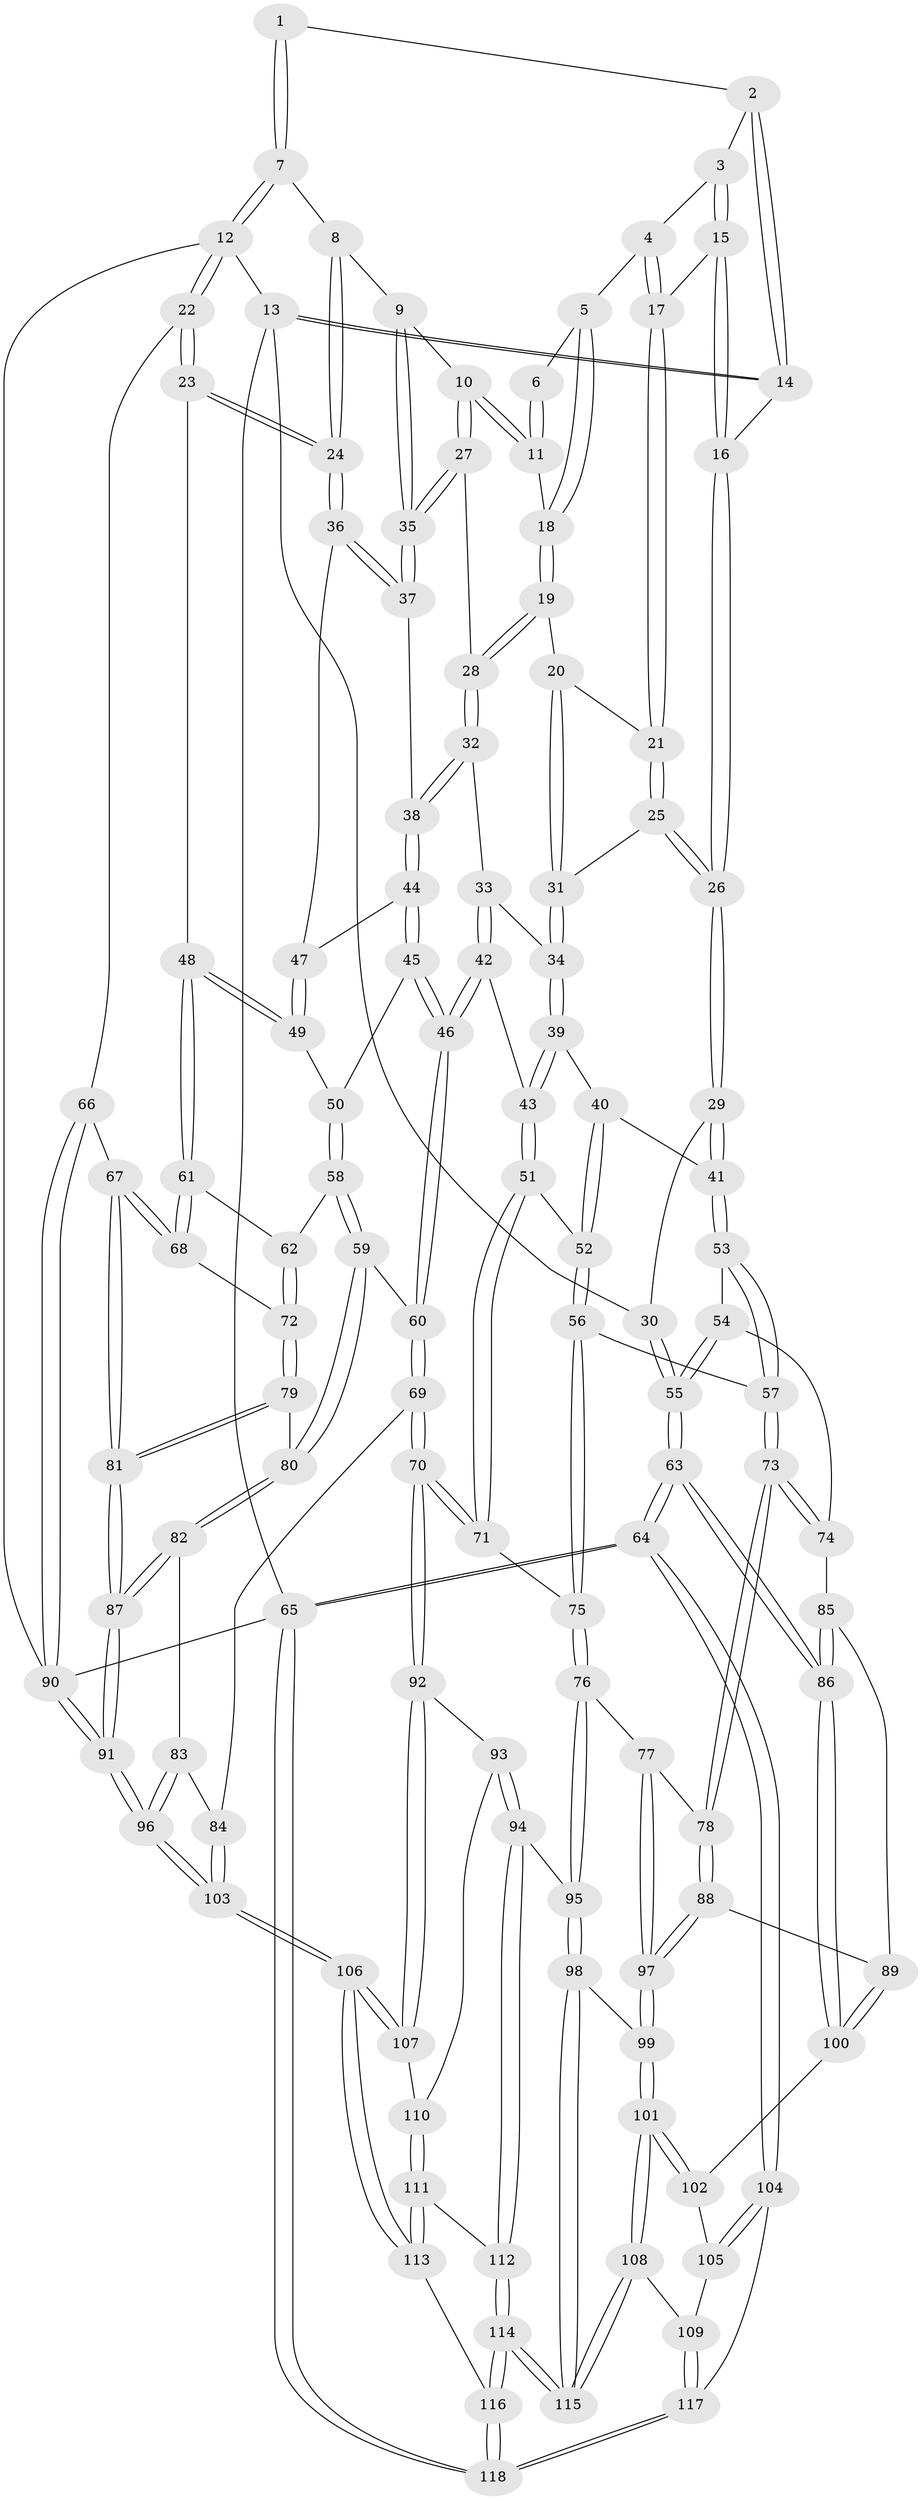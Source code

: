 // Generated by graph-tools (version 1.1) at 2025/03/03/09/25 03:03:14]
// undirected, 118 vertices, 292 edges
graph export_dot {
graph [start="1"]
  node [color=gray90,style=filled];
  1 [pos="+0.7406344637767464+0"];
  2 [pos="+0.3399573906506944+0"];
  3 [pos="+0.3725260738244227+0"];
  4 [pos="+0.38462061239460066+0"];
  5 [pos="+0.48101877351512745+0.0666190819856637"];
  6 [pos="+0.6758552798198386+0"];
  7 [pos="+1+0"];
  8 [pos="+0.8295793541618575+0.097475653301052"];
  9 [pos="+0.6956757965796412+0.14941021405707486"];
  10 [pos="+0.6478872894799838+0.10388586063866095"];
  11 [pos="+0.6465235494266404+0.09980428529078428"];
  12 [pos="+1+0"];
  13 [pos="+0+0"];
  14 [pos="+0+0"];
  15 [pos="+0.27396763579044836+0.13535563523103183"];
  16 [pos="+0.23271003829709394+0.15085009050173895"];
  17 [pos="+0.3580815661796969+0.14608217474203355"];
  18 [pos="+0.4852412963221865+0.07426304292521206"];
  19 [pos="+0.47382138989374145+0.15354616305424218"];
  20 [pos="+0.3984290251702727+0.17631535152540298"];
  21 [pos="+0.36348401689170856+0.15559399229286736"];
  22 [pos="+1+0.37095677385397974"];
  23 [pos="+0.9734182790554469+0.3588223896698749"];
  24 [pos="+0.8921662018332944+0.3139063282986486"];
  25 [pos="+0.26404124950315994+0.27199983920013454"];
  26 [pos="+0.22003652497337198+0.2780083555477294"];
  27 [pos="+0.5420413031711457+0.21114617481331777"];
  28 [pos="+0.5274742289363179+0.22064178958554578"];
  29 [pos="+0.16426806374912695+0.32878166492718064"];
  30 [pos="+0+0.06695990252989144"];
  31 [pos="+0.39361087177813453+0.29249247410387125"];
  32 [pos="+0.5156289187091438+0.3233568591200967"];
  33 [pos="+0.4856769091380879+0.3344217836804917"];
  34 [pos="+0.4300622255757019+0.32270606157667"];
  35 [pos="+0.7133061472664392+0.23928412727932463"];
  36 [pos="+0.8870478352349692+0.3130759950459323"];
  37 [pos="+0.7187849124633928+0.2542389032235285"];
  38 [pos="+0.6042251470752308+0.358737322043941"];
  39 [pos="+0.3331342140510728+0.4185187395753241"];
  40 [pos="+0.24921496388562717+0.430273544574722"];
  41 [pos="+0.17843291743050355+0.4005945443888661"];
  42 [pos="+0.4481448921544298+0.5017253121743168"];
  43 [pos="+0.4354179637634115+0.5037312862576371"];
  44 [pos="+0.6087562579364877+0.3688385177200566"];
  45 [pos="+0.5930755877558057+0.4614598708167871"];
  46 [pos="+0.5173578720006975+0.5512226193689918"];
  47 [pos="+0.6866071346995564+0.414761727640038"];
  48 [pos="+0.7990282433663948+0.491603428419375"];
  49 [pos="+0.7118669612480493+0.45497033708779155"];
  50 [pos="+0.6634328631692354+0.5218776722143745"];
  51 [pos="+0.37070999898646884+0.5488522211155756"];
  52 [pos="+0.30398121631685615+0.5191990995084078"];
  53 [pos="+0.1426076282729084+0.46528145862090675"];
  54 [pos="+0.1287835980874764+0.4808723162378697"];
  55 [pos="+0+0.5532285489587713"];
  56 [pos="+0.26481880174336336+0.5817542723964197"];
  57 [pos="+0.2461270011671564+0.5801625641812328"];
  58 [pos="+0.6695089081187929+0.5639545873317019"];
  59 [pos="+0.6625983273892164+0.5775405312126929"];
  60 [pos="+0.5301931412607179+0.5869623940734567"];
  61 [pos="+0.7910567457759345+0.5168243862001726"];
  62 [pos="+0.7845597372451094+0.529315935742453"];
  63 [pos="+0+0.6471784682830957"];
  64 [pos="+0+0.8630745028535428"];
  65 [pos="+0+1"];
  66 [pos="+1+0.5042582945106929"];
  67 [pos="+0.8998417036990177+0.6048440090621031"];
  68 [pos="+0.8840915134218411+0.5971069283438005"];
  69 [pos="+0.5020248653222166+0.7138801680101794"];
  70 [pos="+0.4873991338441174+0.7230208250826362"];
  71 [pos="+0.35471394228890335+0.6694109713044089"];
  72 [pos="+0.7876542753087753+0.5824489918247873"];
  73 [pos="+0.17313716137251964+0.65179844631898"];
  74 [pos="+0.13457386499972085+0.6174814735376319"];
  75 [pos="+0.3276623901625442+0.675737922967262"];
  76 [pos="+0.28877615429090564+0.702731498876144"];
  77 [pos="+0.2521798827969872+0.7078152495393352"];
  78 [pos="+0.19636583795952434+0.6936994511892525"];
  79 [pos="+0.786318112205388+0.5908634434250808"];
  80 [pos="+0.6937994468133946+0.6449965660325889"];
  81 [pos="+0.8345761593749618+0.6840724628101467"];
  82 [pos="+0.6927878024330433+0.6899481750178076"];
  83 [pos="+0.6887450564142549+0.6935264056136887"];
  84 [pos="+0.598788708702406+0.7358560335755431"];
  85 [pos="+0.0525210972378577+0.6546433375167462"];
  86 [pos="+0+0.6550118263681723"];
  87 [pos="+0.8285701824225747+0.7200272995764123"];
  88 [pos="+0.13927954172520554+0.7557257507621709"];
  89 [pos="+0.11415746849032345+0.7637678891460379"];
  90 [pos="+1+1"];
  91 [pos="+1+1"];
  92 [pos="+0.481024886351766+0.7461402845049172"];
  93 [pos="+0.3599539167808538+0.8506810582171037"];
  94 [pos="+0.35027343419269913+0.8558483542012463"];
  95 [pos="+0.3284995844628446+0.850937543437105"];
  96 [pos="+0.865288542620702+1"];
  97 [pos="+0.2213606813833227+0.8637202107048044"];
  98 [pos="+0.25472275163645053+0.8770387487633178"];
  99 [pos="+0.22364378624690856+0.8734723532913455"];
  100 [pos="+0.10712420565152982+0.7699339357408586"];
  101 [pos="+0.18006010647870804+0.9064222711652293"];
  102 [pos="+0.10221251897568204+0.7786085754627777"];
  103 [pos="+0.8474909394208717+1"];
  104 [pos="+0+0.8627706050133134"];
  105 [pos="+0.045412506669501175+0.8384221302959576"];
  106 [pos="+0.760296303374179+1"];
  107 [pos="+0.50821815068833+0.8612176175241252"];
  108 [pos="+0.16924633100697267+0.9181742612054539"];
  109 [pos="+0.1436589557388607+0.933430686578221"];
  110 [pos="+0.44539377907193667+0.8936788025836581"];
  111 [pos="+0.43280481790246794+0.9239677071254394"];
  112 [pos="+0.3675523470600709+0.9128761442825285"];
  113 [pos="+0.6027589910669681+1"];
  114 [pos="+0.34638685386049717+1"];
  115 [pos="+0.34164118289771217+1"];
  116 [pos="+0.38756517991523637+1"];
  117 [pos="+0.13713880182867938+0.9464421534113372"];
  118 [pos="+0+1"];
  1 -- 2;
  1 -- 7;
  1 -- 7;
  2 -- 3;
  2 -- 14;
  2 -- 14;
  3 -- 4;
  3 -- 15;
  3 -- 15;
  4 -- 5;
  4 -- 17;
  4 -- 17;
  5 -- 6;
  5 -- 18;
  5 -- 18;
  6 -- 11;
  6 -- 11;
  7 -- 8;
  7 -- 12;
  7 -- 12;
  8 -- 9;
  8 -- 24;
  8 -- 24;
  9 -- 10;
  9 -- 35;
  9 -- 35;
  10 -- 11;
  10 -- 11;
  10 -- 27;
  10 -- 27;
  11 -- 18;
  12 -- 13;
  12 -- 22;
  12 -- 22;
  12 -- 90;
  13 -- 14;
  13 -- 14;
  13 -- 30;
  13 -- 65;
  14 -- 16;
  15 -- 16;
  15 -- 16;
  15 -- 17;
  16 -- 26;
  16 -- 26;
  17 -- 21;
  17 -- 21;
  18 -- 19;
  18 -- 19;
  19 -- 20;
  19 -- 28;
  19 -- 28;
  20 -- 21;
  20 -- 31;
  20 -- 31;
  21 -- 25;
  21 -- 25;
  22 -- 23;
  22 -- 23;
  22 -- 66;
  23 -- 24;
  23 -- 24;
  23 -- 48;
  24 -- 36;
  24 -- 36;
  25 -- 26;
  25 -- 26;
  25 -- 31;
  26 -- 29;
  26 -- 29;
  27 -- 28;
  27 -- 35;
  27 -- 35;
  28 -- 32;
  28 -- 32;
  29 -- 30;
  29 -- 41;
  29 -- 41;
  30 -- 55;
  30 -- 55;
  31 -- 34;
  31 -- 34;
  32 -- 33;
  32 -- 38;
  32 -- 38;
  33 -- 34;
  33 -- 42;
  33 -- 42;
  34 -- 39;
  34 -- 39;
  35 -- 37;
  35 -- 37;
  36 -- 37;
  36 -- 37;
  36 -- 47;
  37 -- 38;
  38 -- 44;
  38 -- 44;
  39 -- 40;
  39 -- 43;
  39 -- 43;
  40 -- 41;
  40 -- 52;
  40 -- 52;
  41 -- 53;
  41 -- 53;
  42 -- 43;
  42 -- 46;
  42 -- 46;
  43 -- 51;
  43 -- 51;
  44 -- 45;
  44 -- 45;
  44 -- 47;
  45 -- 46;
  45 -- 46;
  45 -- 50;
  46 -- 60;
  46 -- 60;
  47 -- 49;
  47 -- 49;
  48 -- 49;
  48 -- 49;
  48 -- 61;
  48 -- 61;
  49 -- 50;
  50 -- 58;
  50 -- 58;
  51 -- 52;
  51 -- 71;
  51 -- 71;
  52 -- 56;
  52 -- 56;
  53 -- 54;
  53 -- 57;
  53 -- 57;
  54 -- 55;
  54 -- 55;
  54 -- 74;
  55 -- 63;
  55 -- 63;
  56 -- 57;
  56 -- 75;
  56 -- 75;
  57 -- 73;
  57 -- 73;
  58 -- 59;
  58 -- 59;
  58 -- 62;
  59 -- 60;
  59 -- 80;
  59 -- 80;
  60 -- 69;
  60 -- 69;
  61 -- 62;
  61 -- 68;
  61 -- 68;
  62 -- 72;
  62 -- 72;
  63 -- 64;
  63 -- 64;
  63 -- 86;
  63 -- 86;
  64 -- 65;
  64 -- 65;
  64 -- 104;
  64 -- 104;
  65 -- 118;
  65 -- 118;
  65 -- 90;
  66 -- 67;
  66 -- 90;
  66 -- 90;
  67 -- 68;
  67 -- 68;
  67 -- 81;
  67 -- 81;
  68 -- 72;
  69 -- 70;
  69 -- 70;
  69 -- 84;
  70 -- 71;
  70 -- 71;
  70 -- 92;
  70 -- 92;
  71 -- 75;
  72 -- 79;
  72 -- 79;
  73 -- 74;
  73 -- 74;
  73 -- 78;
  73 -- 78;
  74 -- 85;
  75 -- 76;
  75 -- 76;
  76 -- 77;
  76 -- 95;
  76 -- 95;
  77 -- 78;
  77 -- 97;
  77 -- 97;
  78 -- 88;
  78 -- 88;
  79 -- 80;
  79 -- 81;
  79 -- 81;
  80 -- 82;
  80 -- 82;
  81 -- 87;
  81 -- 87;
  82 -- 83;
  82 -- 87;
  82 -- 87;
  83 -- 84;
  83 -- 96;
  83 -- 96;
  84 -- 103;
  84 -- 103;
  85 -- 86;
  85 -- 86;
  85 -- 89;
  86 -- 100;
  86 -- 100;
  87 -- 91;
  87 -- 91;
  88 -- 89;
  88 -- 97;
  88 -- 97;
  89 -- 100;
  89 -- 100;
  90 -- 91;
  90 -- 91;
  91 -- 96;
  91 -- 96;
  92 -- 93;
  92 -- 107;
  92 -- 107;
  93 -- 94;
  93 -- 94;
  93 -- 110;
  94 -- 95;
  94 -- 112;
  94 -- 112;
  95 -- 98;
  95 -- 98;
  96 -- 103;
  96 -- 103;
  97 -- 99;
  97 -- 99;
  98 -- 99;
  98 -- 115;
  98 -- 115;
  99 -- 101;
  99 -- 101;
  100 -- 102;
  101 -- 102;
  101 -- 102;
  101 -- 108;
  101 -- 108;
  102 -- 105;
  103 -- 106;
  103 -- 106;
  104 -- 105;
  104 -- 105;
  104 -- 117;
  105 -- 109;
  106 -- 107;
  106 -- 107;
  106 -- 113;
  106 -- 113;
  107 -- 110;
  108 -- 109;
  108 -- 115;
  108 -- 115;
  109 -- 117;
  109 -- 117;
  110 -- 111;
  110 -- 111;
  111 -- 112;
  111 -- 113;
  111 -- 113;
  112 -- 114;
  112 -- 114;
  113 -- 116;
  114 -- 115;
  114 -- 115;
  114 -- 116;
  114 -- 116;
  116 -- 118;
  116 -- 118;
  117 -- 118;
  117 -- 118;
}
